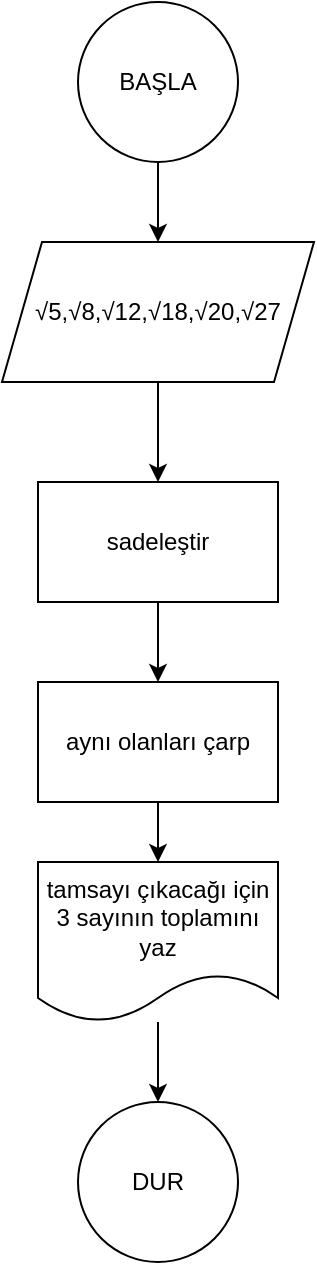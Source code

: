 <mxfile version="15.0.2" type="device"><diagram id="ErSu6nFpwGy17Pft1oie" name="Page-1"><mxGraphModel dx="373" dy="470" grid="1" gridSize="10" guides="1" tooltips="1" connect="1" arrows="1" fold="1" page="1" pageScale="1" pageWidth="827" pageHeight="1169" math="0" shadow="0"><root><mxCell id="0"/><mxCell id="1" parent="0"/><mxCell id="_uNdOmb0CI8j8_PmcHCk-1" value="DUR" style="ellipse;whiteSpace=wrap;html=1;aspect=fixed;" vertex="1" parent="1"><mxGeometry x="374" y="600" width="80" height="80" as="geometry"/></mxCell><mxCell id="_uNdOmb0CI8j8_PmcHCk-4" value="" style="edgeStyle=orthogonalEdgeStyle;rounded=0;orthogonalLoop=1;jettySize=auto;html=1;" edge="1" parent="1" source="_uNdOmb0CI8j8_PmcHCk-2" target="_uNdOmb0CI8j8_PmcHCk-3"><mxGeometry relative="1" as="geometry"/></mxCell><mxCell id="_uNdOmb0CI8j8_PmcHCk-2" value="BAŞLA" style="ellipse;whiteSpace=wrap;html=1;aspect=fixed;" vertex="1" parent="1"><mxGeometry x="374" y="50" width="80" height="80" as="geometry"/></mxCell><mxCell id="_uNdOmb0CI8j8_PmcHCk-6" value="" style="edgeStyle=orthogonalEdgeStyle;rounded=0;orthogonalLoop=1;jettySize=auto;html=1;" edge="1" parent="1" source="_uNdOmb0CI8j8_PmcHCk-3" target="_uNdOmb0CI8j8_PmcHCk-5"><mxGeometry relative="1" as="geometry"/></mxCell><mxCell id="_uNdOmb0CI8j8_PmcHCk-3" value="√5,√8,√12,√18,√20,√27" style="shape=parallelogram;perimeter=parallelogramPerimeter;whiteSpace=wrap;html=1;fixedSize=1;" vertex="1" parent="1"><mxGeometry x="336" y="170" width="156" height="70" as="geometry"/></mxCell><mxCell id="_uNdOmb0CI8j8_PmcHCk-8" value="" style="edgeStyle=orthogonalEdgeStyle;rounded=0;orthogonalLoop=1;jettySize=auto;html=1;" edge="1" parent="1" source="_uNdOmb0CI8j8_PmcHCk-5" target="_uNdOmb0CI8j8_PmcHCk-7"><mxGeometry relative="1" as="geometry"/></mxCell><mxCell id="_uNdOmb0CI8j8_PmcHCk-5" value="sadeleştir" style="whiteSpace=wrap;html=1;" vertex="1" parent="1"><mxGeometry x="354" y="290" width="120" height="60" as="geometry"/></mxCell><mxCell id="_uNdOmb0CI8j8_PmcHCk-10" value="" style="edgeStyle=orthogonalEdgeStyle;rounded=0;orthogonalLoop=1;jettySize=auto;html=1;" edge="1" parent="1" source="_uNdOmb0CI8j8_PmcHCk-7" target="_uNdOmb0CI8j8_PmcHCk-9"><mxGeometry relative="1" as="geometry"/></mxCell><mxCell id="_uNdOmb0CI8j8_PmcHCk-7" value="aynı olanları çarp" style="rounded=0;whiteSpace=wrap;html=1;" vertex="1" parent="1"><mxGeometry x="354" y="390" width="120" height="60" as="geometry"/></mxCell><mxCell id="_uNdOmb0CI8j8_PmcHCk-11" value="" style="edgeStyle=orthogonalEdgeStyle;rounded=0;orthogonalLoop=1;jettySize=auto;html=1;" edge="1" parent="1" source="_uNdOmb0CI8j8_PmcHCk-9" target="_uNdOmb0CI8j8_PmcHCk-1"><mxGeometry relative="1" as="geometry"/></mxCell><mxCell id="_uNdOmb0CI8j8_PmcHCk-9" value="tamsayı çıkacağı için 3 sayının toplamını yaz" style="shape=document;whiteSpace=wrap;html=1;boundedLbl=1;" vertex="1" parent="1"><mxGeometry x="354" y="480" width="120" height="80" as="geometry"/></mxCell></root></mxGraphModel></diagram></mxfile>